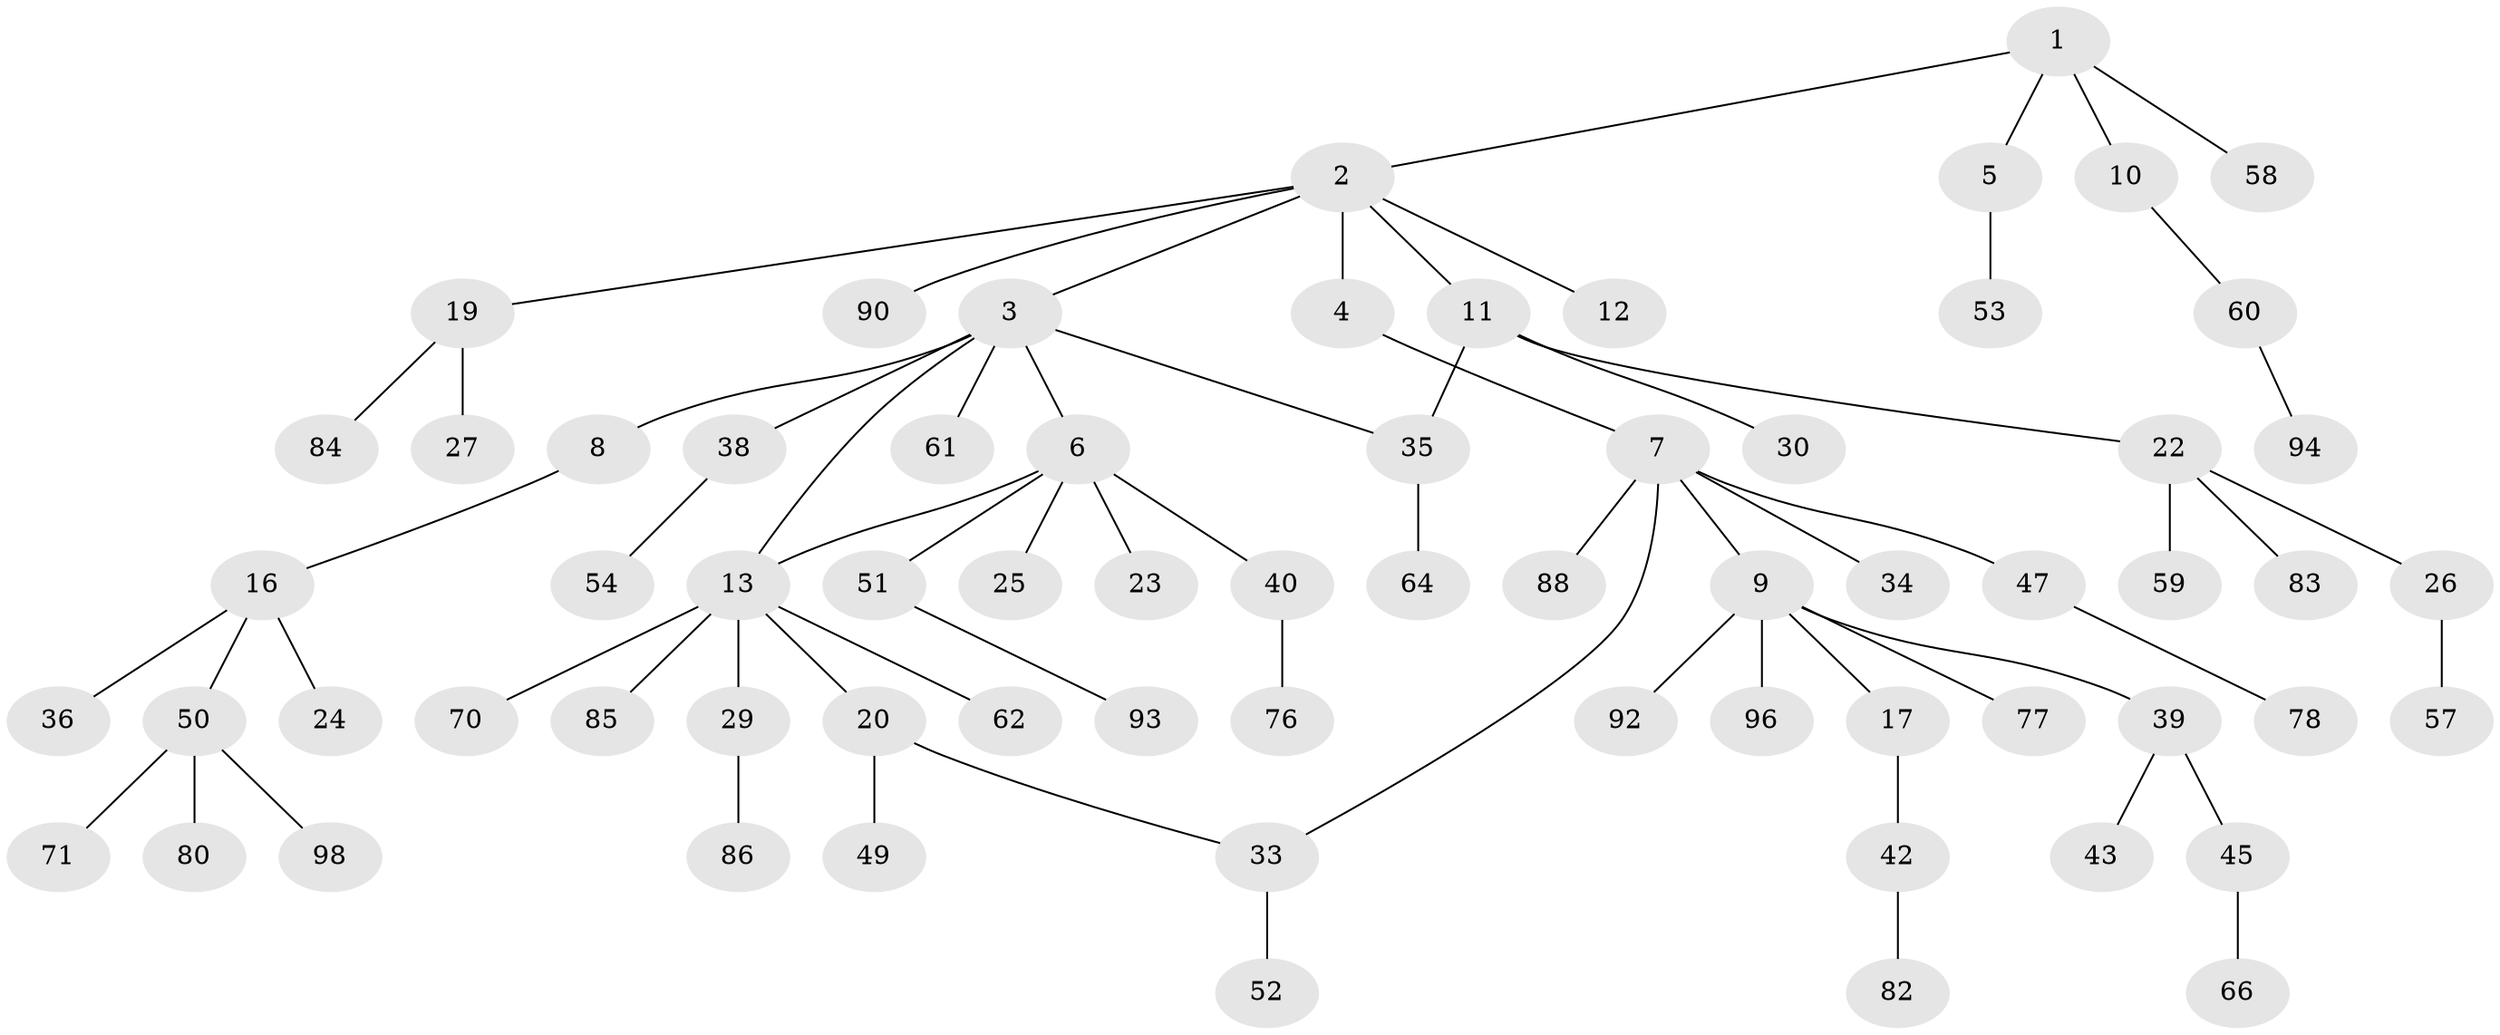 // Generated by graph-tools (version 1.1) at 2025/51/02/27/25 19:51:38]
// undirected, 68 vertices, 70 edges
graph export_dot {
graph [start="1"]
  node [color=gray90,style=filled];
  1 [super="+18"];
  2 [super="+63"];
  3;
  4;
  5 [super="+15"];
  6 [super="+21"];
  7 [super="+41"];
  8;
  9 [super="+31"];
  10 [super="+75"];
  11 [super="+14"];
  12 [super="+65"];
  13 [super="+46"];
  16 [super="+37"];
  17 [super="+32"];
  19 [super="+67"];
  20 [super="+28"];
  22 [super="+48"];
  23 [super="+74"];
  24;
  25 [super="+73"];
  26 [super="+69"];
  27;
  29;
  30;
  33;
  34;
  35 [super="+44"];
  36;
  38;
  39 [super="+97"];
  40;
  42 [super="+91"];
  43 [super="+95"];
  45 [super="+56"];
  47 [super="+55"];
  49;
  50 [super="+68"];
  51 [super="+81"];
  52 [super="+72"];
  53;
  54;
  57;
  58;
  59;
  60 [super="+79"];
  61 [super="+87"];
  62;
  64;
  66;
  70;
  71;
  76;
  77;
  78;
  80;
  82;
  83;
  84;
  85;
  86 [super="+89"];
  88;
  90;
  92;
  93;
  94;
  96;
  98;
  1 -- 2;
  1 -- 5;
  1 -- 10;
  1 -- 58;
  2 -- 3;
  2 -- 4;
  2 -- 11;
  2 -- 12;
  2 -- 19;
  2 -- 90;
  3 -- 6;
  3 -- 8;
  3 -- 35;
  3 -- 38;
  3 -- 61;
  3 -- 13;
  4 -- 7;
  5 -- 53;
  6 -- 13;
  6 -- 23;
  6 -- 51;
  6 -- 40;
  6 -- 25;
  7 -- 9;
  7 -- 34;
  7 -- 88;
  7 -- 33;
  7 -- 47;
  8 -- 16;
  9 -- 17;
  9 -- 77;
  9 -- 96;
  9 -- 92;
  9 -- 39;
  10 -- 60;
  11 -- 22;
  11 -- 30;
  11 -- 35;
  13 -- 20;
  13 -- 29;
  13 -- 62;
  13 -- 85;
  13 -- 70;
  16 -- 24;
  16 -- 36;
  16 -- 50;
  17 -- 42;
  19 -- 27;
  19 -- 84;
  20 -- 33;
  20 -- 49;
  22 -- 26;
  22 -- 59;
  22 -- 83;
  26 -- 57;
  29 -- 86;
  33 -- 52;
  35 -- 64;
  38 -- 54;
  39 -- 43;
  39 -- 45;
  40 -- 76;
  42 -- 82;
  45 -- 66;
  47 -- 78;
  50 -- 80;
  50 -- 98;
  50 -- 71;
  51 -- 93;
  60 -- 94;
}
